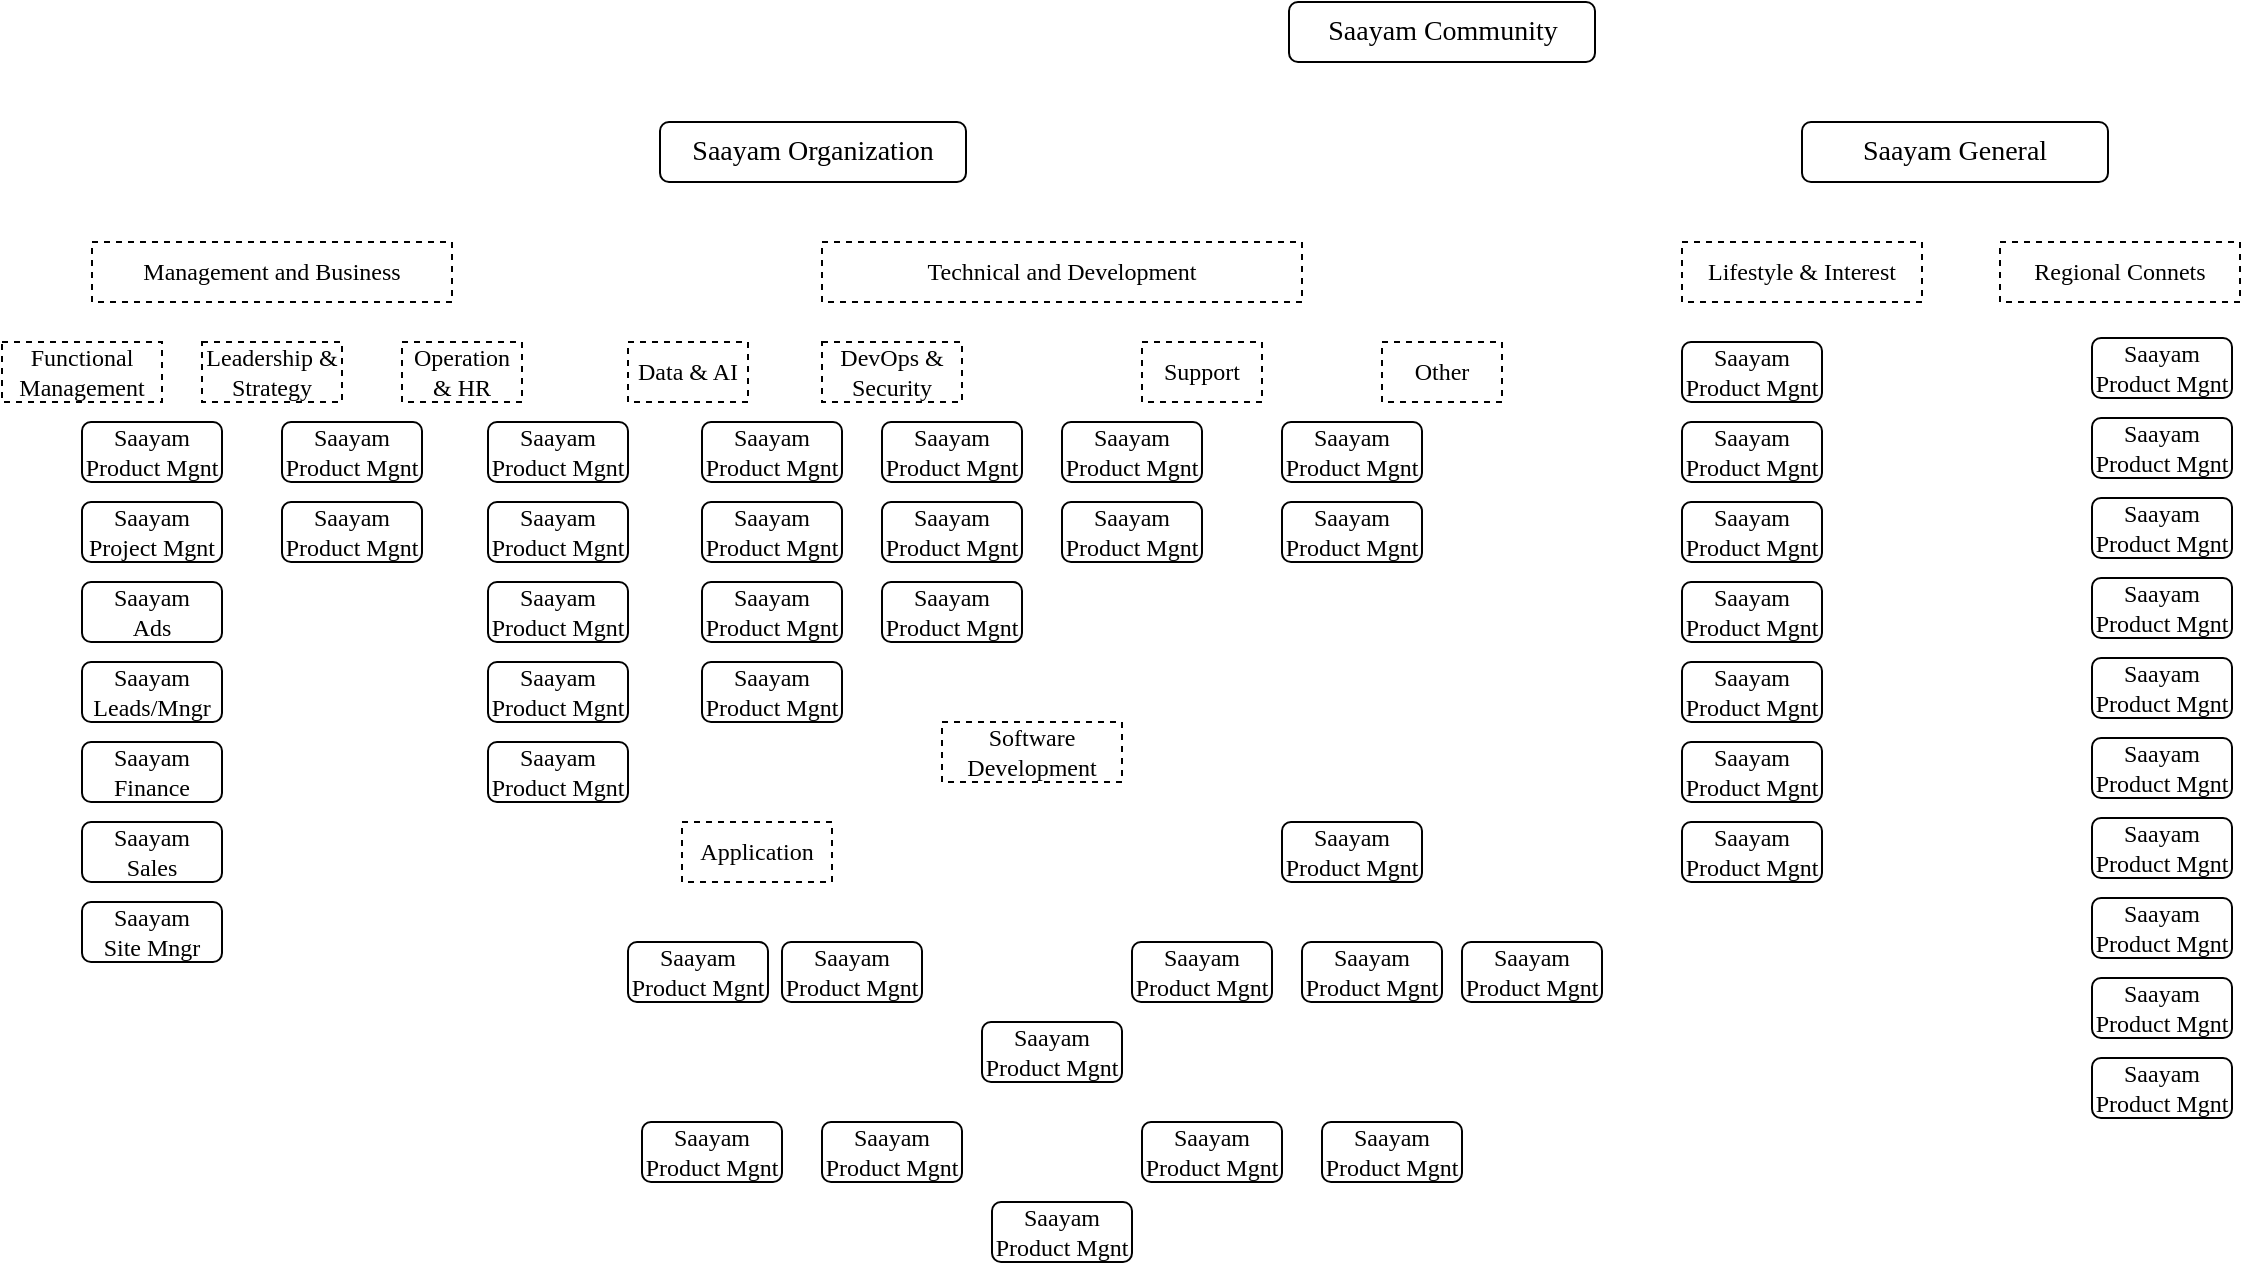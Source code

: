 <mxfile version="26.0.16">
  <diagram name="Page-1" id="faPXwKlG1Smw7G1Jm4VZ">
    <mxGraphModel dx="1181" dy="648" grid="1" gridSize="10" guides="1" tooltips="1" connect="1" arrows="1" fold="1" page="1" pageScale="1" pageWidth="850" pageHeight="1100" math="0" shadow="0">
      <root>
        <mxCell id="0" />
        <mxCell id="1" parent="0" />
        <mxCell id="sFwRKjwJQ-JgnLV3PxY7-1" value="&lt;font&gt;Saayam Organization&lt;/font&gt;" style="rounded=1;whiteSpace=wrap;html=1;fontFamily=Times New Roman;fontSize=14;labelBackgroundColor=none;" parent="1" vertex="1">
          <mxGeometry x="349" y="80" width="153" height="30" as="geometry" />
        </mxCell>
        <mxCell id="sFwRKjwJQ-JgnLV3PxY7-4" value="Management and Business" style="text;html=1;align=center;verticalAlign=middle;whiteSpace=wrap;rounded=0;fontFamily=Times New Roman;labelBackgroundColor=none;fillColor=default;strokeColor=default;dashed=1;" parent="1" vertex="1">
          <mxGeometry x="65" y="140" width="180" height="30" as="geometry" />
        </mxCell>
        <mxCell id="sFwRKjwJQ-JgnLV3PxY7-5" value="Technical and Development" style="text;html=1;align=center;verticalAlign=middle;whiteSpace=wrap;rounded=0;fontFamily=Times New Roman;labelBackgroundColor=none;fillColor=default;strokeColor=default;dashed=1;" parent="1" vertex="1">
          <mxGeometry x="430" y="140" width="240" height="30" as="geometry" />
        </mxCell>
        <mxCell id="sFwRKjwJQ-JgnLV3PxY7-6" value="Leadership &amp;amp; Strategy" style="text;html=1;align=center;verticalAlign=middle;whiteSpace=wrap;rounded=0;fontFamily=Times New Roman;labelBackgroundColor=none;fillColor=default;strokeColor=default;dashed=1;" parent="1" vertex="1">
          <mxGeometry x="120" y="190" width="70" height="30" as="geometry" />
        </mxCell>
        <mxCell id="sFwRKjwJQ-JgnLV3PxY7-7" value="Operation &amp;amp; HR" style="text;html=1;align=center;verticalAlign=middle;whiteSpace=wrap;rounded=0;fontFamily=Times New Roman;labelBackgroundColor=none;fillColor=default;strokeColor=default;dashed=1;" parent="1" vertex="1">
          <mxGeometry x="220" y="190" width="60" height="30" as="geometry" />
        </mxCell>
        <mxCell id="sFwRKjwJQ-JgnLV3PxY7-8" value="Functional Management" style="text;html=1;align=center;verticalAlign=middle;whiteSpace=wrap;rounded=0;fontFamily=Times New Roman;labelBackgroundColor=none;fillColor=default;strokeColor=default;dashed=1;" parent="1" vertex="1">
          <mxGeometry x="20" y="190" width="80" height="30" as="geometry" />
        </mxCell>
        <mxCell id="sFwRKjwJQ-JgnLV3PxY7-9" value="Saayam&lt;br&gt;Product Mgnt" style="rounded=1;whiteSpace=wrap;html=1;fontFamily=Times New Roman;labelBackgroundColor=none;" parent="1" vertex="1">
          <mxGeometry x="60" y="230" width="70" height="30" as="geometry" />
        </mxCell>
        <mxCell id="sFwRKjwJQ-JgnLV3PxY7-10" value="Saayam&lt;br&gt;Project Mgnt" style="rounded=1;whiteSpace=wrap;html=1;fontFamily=Times New Roman;labelBackgroundColor=none;" parent="1" vertex="1">
          <mxGeometry x="60" y="270" width="70" height="30" as="geometry" />
        </mxCell>
        <mxCell id="sFwRKjwJQ-JgnLV3PxY7-11" value="Saayam&lt;br&gt;Ads" style="rounded=1;whiteSpace=wrap;html=1;fontFamily=Times New Roman;labelBackgroundColor=none;" parent="1" vertex="1">
          <mxGeometry x="60" y="310" width="70" height="30" as="geometry" />
        </mxCell>
        <mxCell id="sFwRKjwJQ-JgnLV3PxY7-12" value="Saayam&lt;br&gt;Leads/Mngr" style="rounded=1;whiteSpace=wrap;html=1;fontFamily=Times New Roman;labelBackgroundColor=none;" parent="1" vertex="1">
          <mxGeometry x="60" y="350" width="70" height="30" as="geometry" />
        </mxCell>
        <mxCell id="sFwRKjwJQ-JgnLV3PxY7-13" value="Saayam&lt;br&gt;Finance" style="rounded=1;whiteSpace=wrap;html=1;fontFamily=Times New Roman;labelBackgroundColor=none;" parent="1" vertex="1">
          <mxGeometry x="60" y="390" width="70" height="30" as="geometry" />
        </mxCell>
        <mxCell id="sFwRKjwJQ-JgnLV3PxY7-15" value="Saayam&lt;br&gt;Sales" style="rounded=1;whiteSpace=wrap;html=1;fontFamily=Times New Roman;labelBackgroundColor=none;" parent="1" vertex="1">
          <mxGeometry x="60" y="430" width="70" height="30" as="geometry" />
        </mxCell>
        <mxCell id="sFwRKjwJQ-JgnLV3PxY7-16" value="Saayam&lt;br&gt;Site Mngr" style="rounded=1;whiteSpace=wrap;html=1;fontFamily=Times New Roman;labelBackgroundColor=none;" parent="1" vertex="1">
          <mxGeometry x="60" y="470" width="70" height="30" as="geometry" />
        </mxCell>
        <mxCell id="jOLVGYb07EAdvfGywx12-9" value="Saayam&lt;br&gt;Product Mgnt" style="rounded=1;whiteSpace=wrap;html=1;fontFamily=Times New Roman;labelBackgroundColor=none;" vertex="1" parent="1">
          <mxGeometry x="160" y="230" width="70" height="30" as="geometry" />
        </mxCell>
        <mxCell id="jOLVGYb07EAdvfGywx12-10" value="Saayam&lt;br&gt;Product Mgnt" style="rounded=1;whiteSpace=wrap;html=1;fontFamily=Times New Roman;labelBackgroundColor=none;" vertex="1" parent="1">
          <mxGeometry x="263" y="230" width="70" height="30" as="geometry" />
        </mxCell>
        <mxCell id="jOLVGYb07EAdvfGywx12-11" value="Saayam&lt;br&gt;Product Mgnt" style="rounded=1;whiteSpace=wrap;html=1;fontFamily=Times New Roman;labelBackgroundColor=none;" vertex="1" parent="1">
          <mxGeometry x="160" y="270" width="70" height="30" as="geometry" />
        </mxCell>
        <mxCell id="jOLVGYb07EAdvfGywx12-12" value="Saayam&lt;br&gt;Product Mgnt" style="rounded=1;whiteSpace=wrap;html=1;fontFamily=Times New Roman;labelBackgroundColor=none;" vertex="1" parent="1">
          <mxGeometry x="263" y="270" width="70" height="30" as="geometry" />
        </mxCell>
        <mxCell id="jOLVGYb07EAdvfGywx12-13" value="Saayam&lt;br&gt;Product Mgnt" style="rounded=1;whiteSpace=wrap;html=1;fontFamily=Times New Roman;labelBackgroundColor=none;" vertex="1" parent="1">
          <mxGeometry x="263" y="310" width="70" height="30" as="geometry" />
        </mxCell>
        <mxCell id="jOLVGYb07EAdvfGywx12-14" value="Saayam&lt;br&gt;Product Mgnt" style="rounded=1;whiteSpace=wrap;html=1;fontFamily=Times New Roman;labelBackgroundColor=none;" vertex="1" parent="1">
          <mxGeometry x="263" y="350" width="70" height="30" as="geometry" />
        </mxCell>
        <mxCell id="jOLVGYb07EAdvfGywx12-15" value="Saayam&lt;br&gt;Product Mgnt" style="rounded=1;whiteSpace=wrap;html=1;fontFamily=Times New Roman;labelBackgroundColor=none;" vertex="1" parent="1">
          <mxGeometry x="263" y="390" width="70" height="30" as="geometry" />
        </mxCell>
        <mxCell id="jOLVGYb07EAdvfGywx12-16" value="&lt;font&gt;Saayam Community&lt;/font&gt;" style="rounded=1;whiteSpace=wrap;html=1;fontFamily=Times New Roman;fontSize=14;labelBackgroundColor=none;" vertex="1" parent="1">
          <mxGeometry x="663.5" y="20" width="153" height="30" as="geometry" />
        </mxCell>
        <mxCell id="jOLVGYb07EAdvfGywx12-17" value="&lt;font&gt;Saayam General&lt;/font&gt;" style="rounded=1;whiteSpace=wrap;html=1;fontFamily=Times New Roman;fontSize=14;labelBackgroundColor=none;" vertex="1" parent="1">
          <mxGeometry x="920" y="80" width="153" height="30" as="geometry" />
        </mxCell>
        <mxCell id="jOLVGYb07EAdvfGywx12-18" value="Saayam&lt;br&gt;Product Mgnt" style="rounded=1;whiteSpace=wrap;html=1;fontFamily=Times New Roman;labelBackgroundColor=none;" vertex="1" parent="1">
          <mxGeometry x="370" y="230" width="70" height="30" as="geometry" />
        </mxCell>
        <mxCell id="jOLVGYb07EAdvfGywx12-19" value="Saayam&lt;br&gt;Product Mgnt" style="rounded=1;whiteSpace=wrap;html=1;fontFamily=Times New Roman;labelBackgroundColor=none;" vertex="1" parent="1">
          <mxGeometry x="370" y="270" width="70" height="30" as="geometry" />
        </mxCell>
        <mxCell id="jOLVGYb07EAdvfGywx12-20" value="Saayam&lt;br&gt;Product Mgnt" style="rounded=1;whiteSpace=wrap;html=1;fontFamily=Times New Roman;labelBackgroundColor=none;" vertex="1" parent="1">
          <mxGeometry x="370" y="310" width="70" height="30" as="geometry" />
        </mxCell>
        <mxCell id="jOLVGYb07EAdvfGywx12-21" value="Data &amp;amp; AI" style="text;html=1;align=center;verticalAlign=middle;whiteSpace=wrap;rounded=0;fontFamily=Times New Roman;labelBackgroundColor=none;fillColor=default;strokeColor=default;dashed=1;" vertex="1" parent="1">
          <mxGeometry x="333" y="190" width="60" height="30" as="geometry" />
        </mxCell>
        <mxCell id="jOLVGYb07EAdvfGywx12-22" value="Other" style="text;html=1;align=center;verticalAlign=middle;whiteSpace=wrap;rounded=0;fontFamily=Times New Roman;labelBackgroundColor=none;fillColor=default;strokeColor=default;dashed=1;" vertex="1" parent="1">
          <mxGeometry x="710" y="190" width="60" height="30" as="geometry" />
        </mxCell>
        <mxCell id="jOLVGYb07EAdvfGywx12-23" value="DevOps &amp;amp; Security" style="text;html=1;align=center;verticalAlign=middle;whiteSpace=wrap;rounded=0;fontFamily=Times New Roman;labelBackgroundColor=none;fillColor=default;strokeColor=default;dashed=1;" vertex="1" parent="1">
          <mxGeometry x="430" y="190" width="70" height="30" as="geometry" />
        </mxCell>
        <mxCell id="jOLVGYb07EAdvfGywx12-24" value="Support" style="text;html=1;align=center;verticalAlign=middle;whiteSpace=wrap;rounded=0;fontFamily=Times New Roman;labelBackgroundColor=none;fillColor=default;strokeColor=default;dashed=1;" vertex="1" parent="1">
          <mxGeometry x="590" y="190" width="60" height="30" as="geometry" />
        </mxCell>
        <mxCell id="jOLVGYb07EAdvfGywx12-26" value="Saayam&lt;br&gt;Product Mgnt" style="rounded=1;whiteSpace=wrap;html=1;fontFamily=Times New Roman;labelBackgroundColor=none;" vertex="1" parent="1">
          <mxGeometry x="370" y="350" width="70" height="30" as="geometry" />
        </mxCell>
        <mxCell id="jOLVGYb07EAdvfGywx12-27" value="Saayam&lt;br&gt;Product Mgnt" style="rounded=1;whiteSpace=wrap;html=1;fontFamily=Times New Roman;labelBackgroundColor=none;" vertex="1" parent="1">
          <mxGeometry x="460" y="230" width="70" height="30" as="geometry" />
        </mxCell>
        <mxCell id="jOLVGYb07EAdvfGywx12-28" value="Saayam&lt;br&gt;Product Mgnt" style="rounded=1;whiteSpace=wrap;html=1;fontFamily=Times New Roman;labelBackgroundColor=none;" vertex="1" parent="1">
          <mxGeometry x="460" y="270" width="70" height="30" as="geometry" />
        </mxCell>
        <mxCell id="jOLVGYb07EAdvfGywx12-29" value="Saayam&lt;br&gt;Product Mgnt" style="rounded=1;whiteSpace=wrap;html=1;fontFamily=Times New Roman;labelBackgroundColor=none;" vertex="1" parent="1">
          <mxGeometry x="460" y="310" width="70" height="30" as="geometry" />
        </mxCell>
        <mxCell id="jOLVGYb07EAdvfGywx12-30" value="Saayam&lt;br&gt;Product Mgnt" style="rounded=1;whiteSpace=wrap;html=1;fontFamily=Times New Roman;labelBackgroundColor=none;" vertex="1" parent="1">
          <mxGeometry x="550" y="230" width="70" height="30" as="geometry" />
        </mxCell>
        <mxCell id="jOLVGYb07EAdvfGywx12-31" value="Saayam&lt;br&gt;Product Mgnt" style="rounded=1;whiteSpace=wrap;html=1;fontFamily=Times New Roman;labelBackgroundColor=none;" vertex="1" parent="1">
          <mxGeometry x="550" y="270" width="70" height="30" as="geometry" />
        </mxCell>
        <mxCell id="jOLVGYb07EAdvfGywx12-32" value="Saayam&lt;br&gt;Product Mgnt" style="rounded=1;whiteSpace=wrap;html=1;fontFamily=Times New Roman;labelBackgroundColor=none;" vertex="1" parent="1">
          <mxGeometry x="660" y="230" width="70" height="30" as="geometry" />
        </mxCell>
        <mxCell id="jOLVGYb07EAdvfGywx12-33" value="Saayam&lt;br&gt;Product Mgnt" style="rounded=1;whiteSpace=wrap;html=1;fontFamily=Times New Roman;labelBackgroundColor=none;" vertex="1" parent="1">
          <mxGeometry x="660" y="270" width="70" height="30" as="geometry" />
        </mxCell>
        <mxCell id="jOLVGYb07EAdvfGywx12-35" value="Software Development" style="text;html=1;align=center;verticalAlign=middle;whiteSpace=wrap;rounded=0;fontFamily=Times New Roman;labelBackgroundColor=none;fillColor=default;strokeColor=default;dashed=1;" vertex="1" parent="1">
          <mxGeometry x="490" y="380" width="90" height="30" as="geometry" />
        </mxCell>
        <mxCell id="jOLVGYb07EAdvfGywx12-36" value="Application" style="text;html=1;align=center;verticalAlign=middle;whiteSpace=wrap;rounded=0;fontFamily=Times New Roman;labelBackgroundColor=none;fillColor=default;strokeColor=default;dashed=1;" vertex="1" parent="1">
          <mxGeometry x="360" y="430" width="75" height="30" as="geometry" />
        </mxCell>
        <mxCell id="jOLVGYb07EAdvfGywx12-37" value="Saayam&lt;br&gt;Product Mgnt" style="rounded=1;whiteSpace=wrap;html=1;fontFamily=Times New Roman;labelBackgroundColor=none;" vertex="1" parent="1">
          <mxGeometry x="333" y="490" width="70" height="30" as="geometry" />
        </mxCell>
        <mxCell id="jOLVGYb07EAdvfGywx12-38" value="Saayam&lt;br&gt;Product Mgnt" style="rounded=1;whiteSpace=wrap;html=1;fontFamily=Times New Roman;labelBackgroundColor=none;" vertex="1" parent="1">
          <mxGeometry x="410" y="490" width="70" height="30" as="geometry" />
        </mxCell>
        <mxCell id="jOLVGYb07EAdvfGywx12-39" value="Saayam&lt;br&gt;Product Mgnt" style="rounded=1;whiteSpace=wrap;html=1;fontFamily=Times New Roman;labelBackgroundColor=none;" vertex="1" parent="1">
          <mxGeometry x="510" y="530" width="70" height="30" as="geometry" />
        </mxCell>
        <mxCell id="jOLVGYb07EAdvfGywx12-40" value="Saayam&lt;br&gt;Product Mgnt" style="rounded=1;whiteSpace=wrap;html=1;fontFamily=Times New Roman;labelBackgroundColor=none;" vertex="1" parent="1">
          <mxGeometry x="660" y="430" width="70" height="30" as="geometry" />
        </mxCell>
        <mxCell id="jOLVGYb07EAdvfGywx12-41" value="Saayam&lt;br&gt;Product Mgnt" style="rounded=1;whiteSpace=wrap;html=1;fontFamily=Times New Roman;labelBackgroundColor=none;" vertex="1" parent="1">
          <mxGeometry x="340" y="580" width="70" height="30" as="geometry" />
        </mxCell>
        <mxCell id="jOLVGYb07EAdvfGywx12-43" value="Saayam&lt;br&gt;Product Mgnt" style="rounded=1;whiteSpace=wrap;html=1;fontFamily=Times New Roman;labelBackgroundColor=none;" vertex="1" parent="1">
          <mxGeometry x="430" y="580" width="70" height="30" as="geometry" />
        </mxCell>
        <mxCell id="jOLVGYb07EAdvfGywx12-44" value="Saayam&lt;br&gt;Product Mgnt" style="rounded=1;whiteSpace=wrap;html=1;fontFamily=Times New Roman;labelBackgroundColor=none;" vertex="1" parent="1">
          <mxGeometry x="515" y="620" width="70" height="30" as="geometry" />
        </mxCell>
        <mxCell id="jOLVGYb07EAdvfGywx12-45" value="Saayam&lt;br&gt;Product Mgnt" style="rounded=1;whiteSpace=wrap;html=1;fontFamily=Times New Roman;labelBackgroundColor=none;" vertex="1" parent="1">
          <mxGeometry x="590" y="580" width="70" height="30" as="geometry" />
        </mxCell>
        <mxCell id="jOLVGYb07EAdvfGywx12-46" value="Saayam&lt;br&gt;Product Mgnt" style="rounded=1;whiteSpace=wrap;html=1;fontFamily=Times New Roman;labelBackgroundColor=none;" vertex="1" parent="1">
          <mxGeometry x="680" y="580" width="70" height="30" as="geometry" />
        </mxCell>
        <mxCell id="jOLVGYb07EAdvfGywx12-47" value="Saayam&lt;br&gt;Product Mgnt" style="rounded=1;whiteSpace=wrap;html=1;fontFamily=Times New Roman;labelBackgroundColor=none;" vertex="1" parent="1">
          <mxGeometry x="585" y="490" width="70" height="30" as="geometry" />
        </mxCell>
        <mxCell id="jOLVGYb07EAdvfGywx12-48" value="Saayam&lt;br&gt;Product Mgnt" style="rounded=1;whiteSpace=wrap;html=1;fontFamily=Times New Roman;labelBackgroundColor=none;" vertex="1" parent="1">
          <mxGeometry x="670" y="490" width="70" height="30" as="geometry" />
        </mxCell>
        <mxCell id="jOLVGYb07EAdvfGywx12-49" value="Saayam&lt;br&gt;Product Mgnt" style="rounded=1;whiteSpace=wrap;html=1;fontFamily=Times New Roman;labelBackgroundColor=none;" vertex="1" parent="1">
          <mxGeometry x="750" y="490" width="70" height="30" as="geometry" />
        </mxCell>
        <mxCell id="jOLVGYb07EAdvfGywx12-50" value="Lifestyle &amp;amp; Interest" style="text;html=1;align=center;verticalAlign=middle;whiteSpace=wrap;rounded=0;fontFamily=Times New Roman;labelBackgroundColor=none;fillColor=default;strokeColor=default;dashed=1;" vertex="1" parent="1">
          <mxGeometry x="860" y="140" width="120" height="30" as="geometry" />
        </mxCell>
        <mxCell id="jOLVGYb07EAdvfGywx12-51" value="Regional Connets" style="text;html=1;align=center;verticalAlign=middle;whiteSpace=wrap;rounded=0;fontFamily=Times New Roman;labelBackgroundColor=none;fillColor=default;strokeColor=default;dashed=1;" vertex="1" parent="1">
          <mxGeometry x="1019" y="140" width="120" height="30" as="geometry" />
        </mxCell>
        <mxCell id="jOLVGYb07EAdvfGywx12-54" value="Saayam&lt;br&gt;Product Mgnt" style="rounded=1;whiteSpace=wrap;html=1;fontFamily=Times New Roman;labelBackgroundColor=none;" vertex="1" parent="1">
          <mxGeometry x="860" y="190" width="70" height="30" as="geometry" />
        </mxCell>
        <mxCell id="jOLVGYb07EAdvfGywx12-55" value="Saayam&lt;br&gt;Product Mgnt" style="rounded=1;whiteSpace=wrap;html=1;fontFamily=Times New Roman;labelBackgroundColor=none;" vertex="1" parent="1">
          <mxGeometry x="860" y="230" width="70" height="30" as="geometry" />
        </mxCell>
        <mxCell id="jOLVGYb07EAdvfGywx12-56" value="Saayam&lt;br&gt;Product Mgnt" style="rounded=1;whiteSpace=wrap;html=1;fontFamily=Times New Roman;labelBackgroundColor=none;" vertex="1" parent="1">
          <mxGeometry x="860" y="270" width="70" height="30" as="geometry" />
        </mxCell>
        <mxCell id="jOLVGYb07EAdvfGywx12-57" value="Saayam&lt;br&gt;Product Mgnt" style="rounded=1;whiteSpace=wrap;html=1;fontFamily=Times New Roman;labelBackgroundColor=none;" vertex="1" parent="1">
          <mxGeometry x="860" y="310" width="70" height="30" as="geometry" />
        </mxCell>
        <mxCell id="jOLVGYb07EAdvfGywx12-58" value="Saayam&lt;br&gt;Product Mgnt" style="rounded=1;whiteSpace=wrap;html=1;fontFamily=Times New Roman;labelBackgroundColor=none;" vertex="1" parent="1">
          <mxGeometry x="860" y="350" width="70" height="30" as="geometry" />
        </mxCell>
        <mxCell id="jOLVGYb07EAdvfGywx12-59" value="Saayam&lt;br&gt;Product Mgnt" style="rounded=1;whiteSpace=wrap;html=1;fontFamily=Times New Roman;labelBackgroundColor=none;" vertex="1" parent="1">
          <mxGeometry x="860" y="390" width="70" height="30" as="geometry" />
        </mxCell>
        <mxCell id="jOLVGYb07EAdvfGywx12-60" value="Saayam&lt;br&gt;Product Mgnt" style="rounded=1;whiteSpace=wrap;html=1;fontFamily=Times New Roman;labelBackgroundColor=none;" vertex="1" parent="1">
          <mxGeometry x="860" y="430" width="70" height="30" as="geometry" />
        </mxCell>
        <mxCell id="jOLVGYb07EAdvfGywx12-61" value="Saayam&lt;br&gt;Product Mgnt" style="rounded=1;whiteSpace=wrap;html=1;fontFamily=Times New Roman;labelBackgroundColor=none;" vertex="1" parent="1">
          <mxGeometry x="1065" y="188" width="70" height="30" as="geometry" />
        </mxCell>
        <mxCell id="jOLVGYb07EAdvfGywx12-62" value="Saayam&lt;br&gt;Product Mgnt" style="rounded=1;whiteSpace=wrap;html=1;fontFamily=Times New Roman;labelBackgroundColor=none;" vertex="1" parent="1">
          <mxGeometry x="1065" y="228" width="70" height="30" as="geometry" />
        </mxCell>
        <mxCell id="jOLVGYb07EAdvfGywx12-63" value="Saayam&lt;br&gt;Product Mgnt" style="rounded=1;whiteSpace=wrap;html=1;fontFamily=Times New Roman;labelBackgroundColor=none;" vertex="1" parent="1">
          <mxGeometry x="1065" y="268" width="70" height="30" as="geometry" />
        </mxCell>
        <mxCell id="jOLVGYb07EAdvfGywx12-64" value="Saayam&lt;br&gt;Product Mgnt" style="rounded=1;whiteSpace=wrap;html=1;fontFamily=Times New Roman;labelBackgroundColor=none;" vertex="1" parent="1">
          <mxGeometry x="1065" y="308" width="70" height="30" as="geometry" />
        </mxCell>
        <mxCell id="jOLVGYb07EAdvfGywx12-65" value="Saayam&lt;br&gt;Product Mgnt" style="rounded=1;whiteSpace=wrap;html=1;fontFamily=Times New Roman;labelBackgroundColor=none;" vertex="1" parent="1">
          <mxGeometry x="1065" y="348" width="70" height="30" as="geometry" />
        </mxCell>
        <mxCell id="jOLVGYb07EAdvfGywx12-66" value="Saayam&lt;br&gt;Product Mgnt" style="rounded=1;whiteSpace=wrap;html=1;fontFamily=Times New Roman;labelBackgroundColor=none;" vertex="1" parent="1">
          <mxGeometry x="1065" y="388" width="70" height="30" as="geometry" />
        </mxCell>
        <mxCell id="jOLVGYb07EAdvfGywx12-67" value="Saayam&lt;br&gt;Product Mgnt" style="rounded=1;whiteSpace=wrap;html=1;fontFamily=Times New Roman;labelBackgroundColor=none;" vertex="1" parent="1">
          <mxGeometry x="1065" y="428" width="70" height="30" as="geometry" />
        </mxCell>
        <mxCell id="jOLVGYb07EAdvfGywx12-68" value="Saayam&lt;br&gt;Product Mgnt" style="rounded=1;whiteSpace=wrap;html=1;fontFamily=Times New Roman;labelBackgroundColor=none;" vertex="1" parent="1">
          <mxGeometry x="1065" y="468" width="70" height="30" as="geometry" />
        </mxCell>
        <mxCell id="jOLVGYb07EAdvfGywx12-69" value="Saayam&lt;br&gt;Product Mgnt" style="rounded=1;whiteSpace=wrap;html=1;fontFamily=Times New Roman;labelBackgroundColor=none;" vertex="1" parent="1">
          <mxGeometry x="1065" y="508" width="70" height="30" as="geometry" />
        </mxCell>
        <mxCell id="jOLVGYb07EAdvfGywx12-70" value="Saayam&lt;br&gt;Product Mgnt" style="rounded=1;whiteSpace=wrap;html=1;fontFamily=Times New Roman;labelBackgroundColor=none;" vertex="1" parent="1">
          <mxGeometry x="1065" y="548" width="70" height="30" as="geometry" />
        </mxCell>
      </root>
    </mxGraphModel>
  </diagram>
</mxfile>
